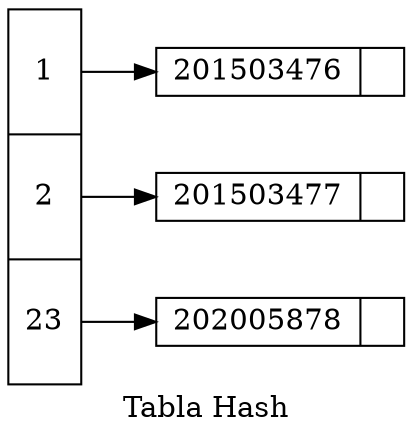 digraph TablaHas{
nodesep=0.08;
rankdir=LR;
node [shape=record,width=0.1,height=0.1];
nodo0 [label = "  <f0>1| <f1>2| <f2>23 " , height=2.5];
nodo1[label = " {201503476|}"];
nodo2[label = " {201503477|}"];
nodo3[label = " {202005878|}"];

nodo0:f0->nodo1
nodo0:f1->nodo2
nodo0:f2->nodo3
label = " Tabla Hash "; 
}
